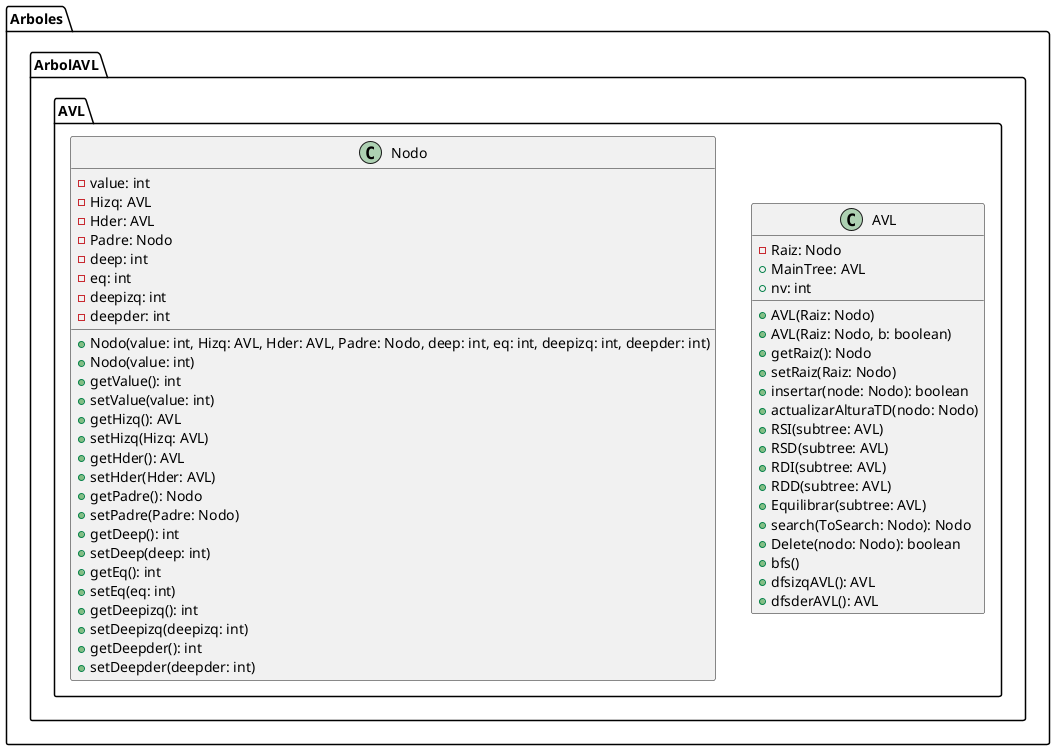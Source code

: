 @startuml

package Arboles.ArbolAVL.AVL {

  class AVL {
    - Raiz: Nodo
    + MainTree: AVL
    + nv: int
    + AVL(Raiz: Nodo)
    + AVL(Raiz: Nodo, b: boolean)
    + getRaiz(): Nodo
    + setRaiz(Raiz: Nodo)
    + insertar(node: Nodo): boolean
    + actualizarAlturaTD(nodo: Nodo)
    + RSI(subtree: AVL)
    + RSD(subtree: AVL)
    + RDI(subtree: AVL)
    + RDD(subtree: AVL)
    + Equilibrar(subtree: AVL)
    + search(ToSearch: Nodo): Nodo
    + Delete(nodo: Nodo): boolean
    + bfs()
    + dfsizqAVL(): AVL
    + dfsderAVL(): AVL
  }

  class Nodo {
    - value: int
    - Hizq: AVL
    - Hder: AVL
    - Padre: Nodo
    - deep: int
    - eq: int
    - deepizq: int
    - deepder: int
    + Nodo(value: int, Hizq: AVL, Hder: AVL, Padre: Nodo, deep: int, eq: int, deepizq: int, deepder: int)
    + Nodo(value: int)
    + getValue(): int
    + setValue(value: int)
    + getHizq(): AVL
    + setHizq(Hizq: AVL)
    + getHder(): AVL
    + setHder(Hder: AVL)
    + getPadre(): Nodo
    + setPadre(Padre: Nodo)
    + getDeep(): int
    + setDeep(deep: int)
    + getEq(): int
    + setEq(eq: int)
    + getDeepizq(): int
    + setDeepizq(deepizq: int)
    + getDeepder(): int
    + setDeepder(deepder: int)
  }
}
@enduml

